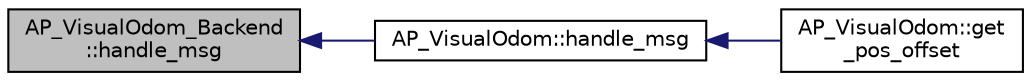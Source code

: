 digraph "AP_VisualOdom_Backend::handle_msg"
{
 // INTERACTIVE_SVG=YES
  edge [fontname="Helvetica",fontsize="10",labelfontname="Helvetica",labelfontsize="10"];
  node [fontname="Helvetica",fontsize="10",shape=record];
  rankdir="LR";
  Node1 [label="AP_VisualOdom_Backend\l::handle_msg",height=0.2,width=0.4,color="black", fillcolor="grey75", style="filled", fontcolor="black"];
  Node1 -> Node2 [dir="back",color="midnightblue",fontsize="10",style="solid",fontname="Helvetica"];
  Node2 [label="AP_VisualOdom::handle_msg",height=0.2,width=0.4,color="black", fillcolor="white", style="filled",URL="$classAP__VisualOdom.html#ab2ff3d0aeff412358c99fb0281fbad5f"];
  Node2 -> Node3 [dir="back",color="midnightblue",fontsize="10",style="solid",fontname="Helvetica"];
  Node3 [label="AP_VisualOdom::get\l_pos_offset",height=0.2,width=0.4,color="black", fillcolor="white", style="filled",URL="$classAP__VisualOdom.html#a43377f163cd8f57324e18c7c52d3699e"];
}
